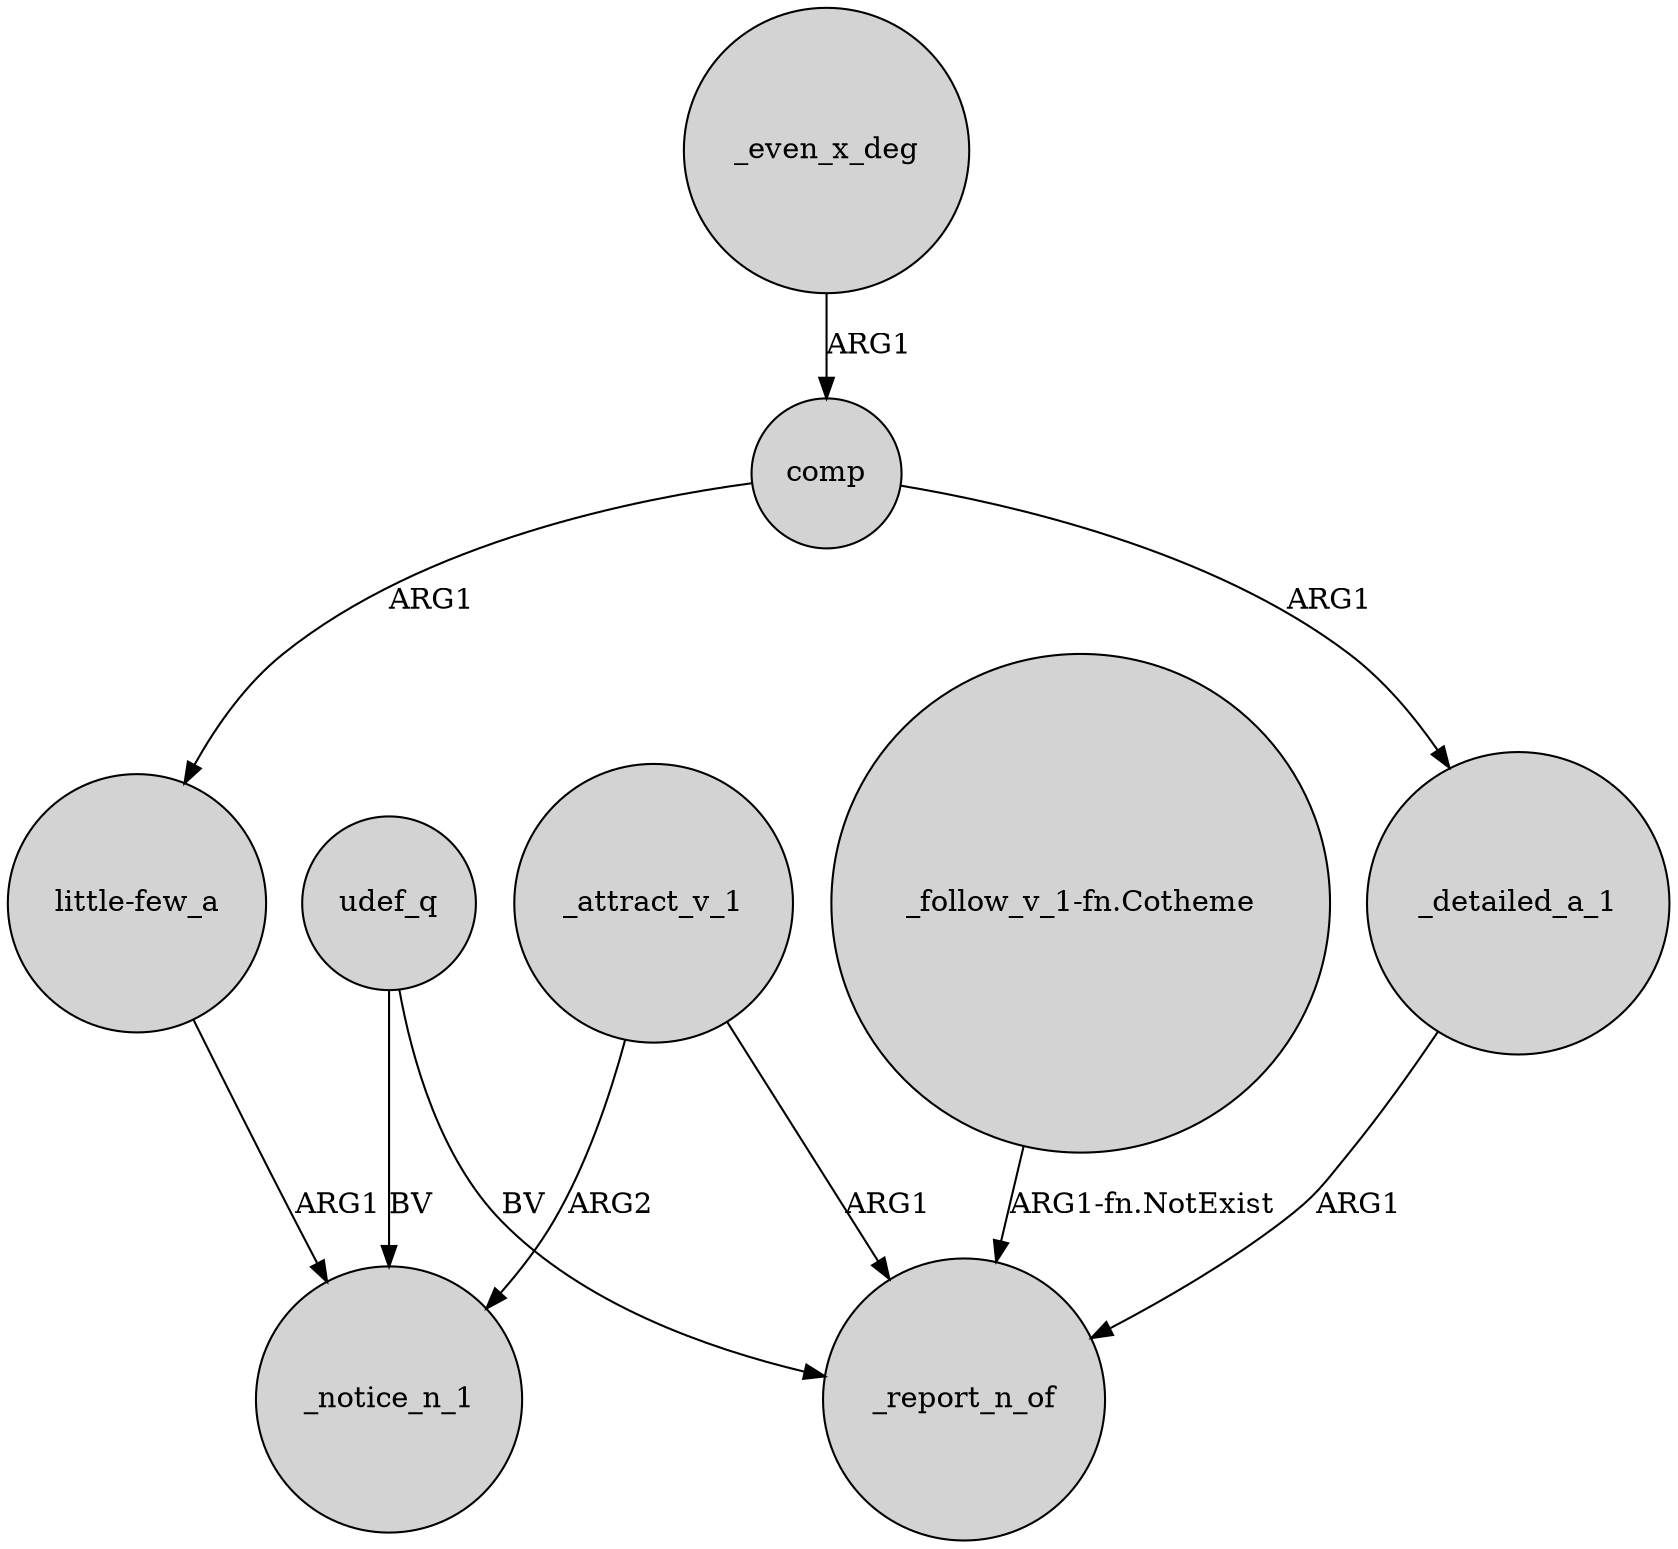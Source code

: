 digraph {
	node [shape=circle style=filled]
	_attract_v_1 -> _notice_n_1 [label=ARG2]
	udef_q -> _notice_n_1 [label=BV]
	_attract_v_1 -> _report_n_of [label=ARG1]
	udef_q -> _report_n_of [label=BV]
	comp -> _detailed_a_1 [label=ARG1]
	"_follow_v_1-fn.Cotheme" -> _report_n_of [label="ARG1-fn.NotExist"]
	"little-few_a" -> _notice_n_1 [label=ARG1]
	comp -> "little-few_a" [label=ARG1]
	_even_x_deg -> comp [label=ARG1]
	_detailed_a_1 -> _report_n_of [label=ARG1]
}
